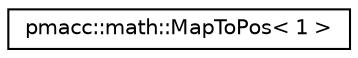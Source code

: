 digraph "Graphical Class Hierarchy"
{
 // LATEX_PDF_SIZE
  edge [fontname="Helvetica",fontsize="10",labelfontname="Helvetica",labelfontsize="10"];
  node [fontname="Helvetica",fontsize="10",shape=record];
  rankdir="LR";
  Node0 [label="pmacc::math::MapToPos\< 1 \>",height=0.2,width=0.4,color="black", fillcolor="white", style="filled",URL="$structpmacc_1_1math_1_1_map_to_pos_3_011_01_4.html",tooltip=" "];
}
